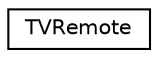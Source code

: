 digraph "Graphical Class Hierarchy"
{
 // LATEX_PDF_SIZE
  edge [fontname="Helvetica",fontsize="10",labelfontname="Helvetica",labelfontsize="10"];
  node [fontname="Helvetica",fontsize="10",shape=record];
  rankdir="LR";
  Node0 [label="TVRemote",height=0.2,width=0.4,color="black", fillcolor="white", style="filled",URL="$classTVRemote.html",tooltip=" "];
}
